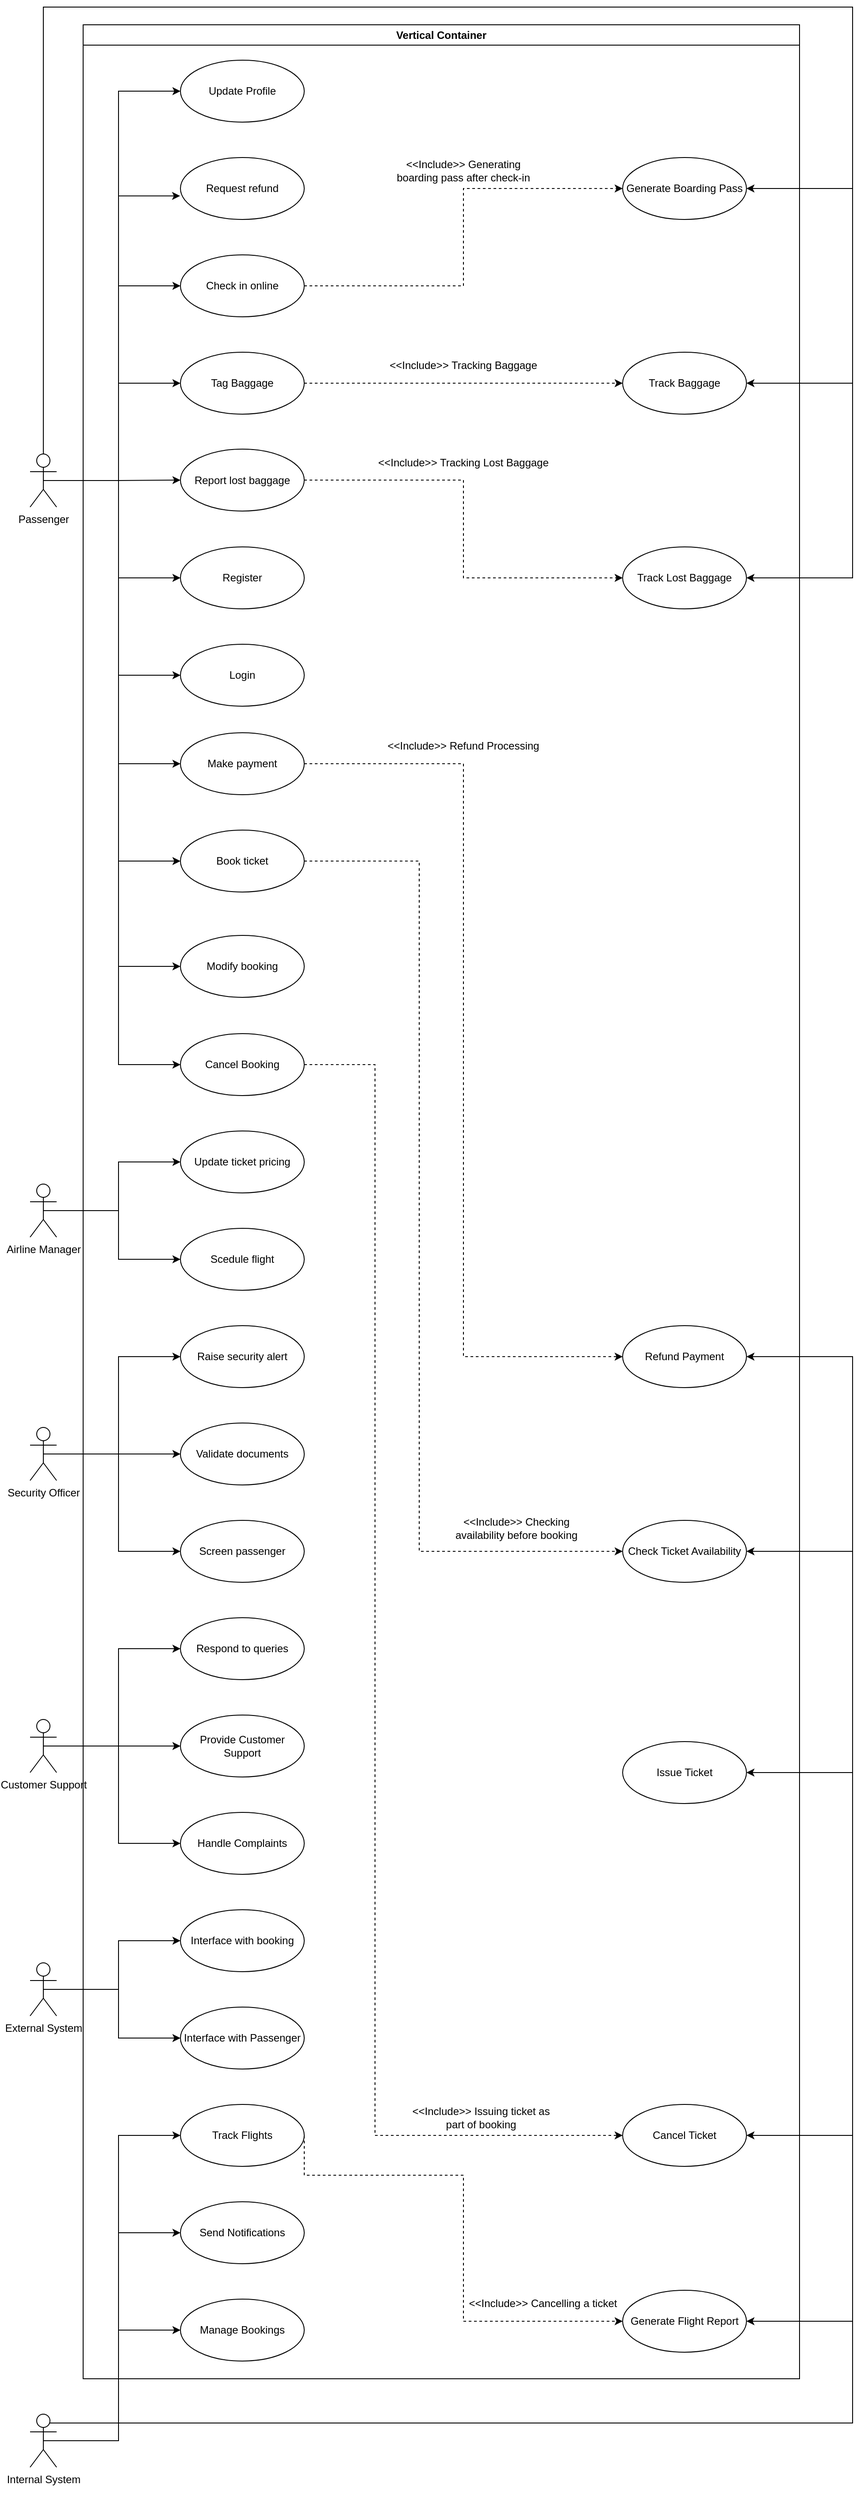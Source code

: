 <mxfile version="26.1.1">
  <diagram id="C5RBs43oDa-KdzZeNtuy" name="Page-1">
    <mxGraphModel dx="1313" dy="653" grid="1" gridSize="10" guides="1" tooltips="1" connect="1" arrows="1" fold="1" page="1" pageScale="1" pageWidth="827" pageHeight="1169" math="0" shadow="0">
      <root>
        <mxCell id="WIyWlLk6GJQsqaUBKTNV-0" />
        <mxCell id="WIyWlLk6GJQsqaUBKTNV-1" parent="WIyWlLk6GJQsqaUBKTNV-0" />
        <mxCell id="jpGYlBpaC6IZTMkHL4Mq-36" style="edgeStyle=orthogonalEdgeStyle;rounded=0;orthogonalLoop=1;jettySize=auto;html=1;exitX=0.5;exitY=0.5;exitDx=0;exitDy=0;exitPerimeter=0;entryX=0;entryY=0.5;entryDx=0;entryDy=0;" parent="WIyWlLk6GJQsqaUBKTNV-1" source="jpGYlBpaC6IZTMkHL4Mq-0" target="jpGYlBpaC6IZTMkHL4Mq-1" edge="1">
          <mxGeometry relative="1" as="geometry" />
        </mxCell>
        <mxCell id="jpGYlBpaC6IZTMkHL4Mq-38" style="edgeStyle=orthogonalEdgeStyle;rounded=0;orthogonalLoop=1;jettySize=auto;html=1;exitX=0.5;exitY=0.5;exitDx=0;exitDy=0;exitPerimeter=0;entryX=0;entryY=0.5;entryDx=0;entryDy=0;" parent="WIyWlLk6GJQsqaUBKTNV-1" source="jpGYlBpaC6IZTMkHL4Mq-0" target="jpGYlBpaC6IZTMkHL4Mq-3" edge="1">
          <mxGeometry relative="1" as="geometry" />
        </mxCell>
        <mxCell id="jpGYlBpaC6IZTMkHL4Mq-39" style="edgeStyle=orthogonalEdgeStyle;rounded=0;orthogonalLoop=1;jettySize=auto;html=1;exitX=0.5;exitY=0.5;exitDx=0;exitDy=0;exitPerimeter=0;entryX=0;entryY=0.5;entryDx=0;entryDy=0;" parent="WIyWlLk6GJQsqaUBKTNV-1" source="jpGYlBpaC6IZTMkHL4Mq-0" target="jpGYlBpaC6IZTMkHL4Mq-4" edge="1">
          <mxGeometry relative="1" as="geometry" />
        </mxCell>
        <mxCell id="jpGYlBpaC6IZTMkHL4Mq-40" style="edgeStyle=orthogonalEdgeStyle;rounded=0;orthogonalLoop=1;jettySize=auto;html=1;exitX=0.5;exitY=0.5;exitDx=0;exitDy=0;exitPerimeter=0;entryX=0;entryY=0.5;entryDx=0;entryDy=0;" parent="WIyWlLk6GJQsqaUBKTNV-1" source="jpGYlBpaC6IZTMkHL4Mq-0" target="jpGYlBpaC6IZTMkHL4Mq-5" edge="1">
          <mxGeometry relative="1" as="geometry" />
        </mxCell>
        <mxCell id="jpGYlBpaC6IZTMkHL4Mq-41" style="edgeStyle=orthogonalEdgeStyle;rounded=0;orthogonalLoop=1;jettySize=auto;html=1;exitX=0.5;exitY=0.5;exitDx=0;exitDy=0;exitPerimeter=0;entryX=0;entryY=0.5;entryDx=0;entryDy=0;" parent="WIyWlLk6GJQsqaUBKTNV-1" source="jpGYlBpaC6IZTMkHL4Mq-0" target="jpGYlBpaC6IZTMkHL4Mq-6" edge="1">
          <mxGeometry relative="1" as="geometry" />
        </mxCell>
        <mxCell id="jpGYlBpaC6IZTMkHL4Mq-42" style="edgeStyle=orthogonalEdgeStyle;rounded=0;orthogonalLoop=1;jettySize=auto;html=1;exitX=0.5;exitY=0.5;exitDx=0;exitDy=0;exitPerimeter=0;entryX=0;entryY=0.5;entryDx=0;entryDy=0;" parent="WIyWlLk6GJQsqaUBKTNV-1" source="jpGYlBpaC6IZTMkHL4Mq-0" target="jpGYlBpaC6IZTMkHL4Mq-7" edge="1">
          <mxGeometry relative="1" as="geometry" />
        </mxCell>
        <mxCell id="jpGYlBpaC6IZTMkHL4Mq-43" style="edgeStyle=orthogonalEdgeStyle;rounded=0;orthogonalLoop=1;jettySize=auto;html=1;exitX=0.5;exitY=0.5;exitDx=0;exitDy=0;exitPerimeter=0;entryX=0;entryY=0.5;entryDx=0;entryDy=0;" parent="WIyWlLk6GJQsqaUBKTNV-1" source="jpGYlBpaC6IZTMkHL4Mq-0" target="jpGYlBpaC6IZTMkHL4Mq-8" edge="1">
          <mxGeometry relative="1" as="geometry" />
        </mxCell>
        <mxCell id="jpGYlBpaC6IZTMkHL4Mq-44" style="edgeStyle=orthogonalEdgeStyle;rounded=0;orthogonalLoop=1;jettySize=auto;html=1;exitX=0.5;exitY=0.5;exitDx=0;exitDy=0;exitPerimeter=0;entryX=0;entryY=0.5;entryDx=0;entryDy=0;" parent="WIyWlLk6GJQsqaUBKTNV-1" source="jpGYlBpaC6IZTMkHL4Mq-0" target="jpGYlBpaC6IZTMkHL4Mq-9" edge="1">
          <mxGeometry relative="1" as="geometry" />
        </mxCell>
        <mxCell id="jpGYlBpaC6IZTMkHL4Mq-45" style="edgeStyle=orthogonalEdgeStyle;rounded=0;orthogonalLoop=1;jettySize=auto;html=1;exitX=0.5;exitY=0.5;exitDx=0;exitDy=0;exitPerimeter=0;entryX=0;entryY=0.5;entryDx=0;entryDy=0;" parent="WIyWlLk6GJQsqaUBKTNV-1" source="jpGYlBpaC6IZTMkHL4Mq-0" target="jpGYlBpaC6IZTMkHL4Mq-11" edge="1">
          <mxGeometry relative="1" as="geometry" />
        </mxCell>
        <mxCell id="jpGYlBpaC6IZTMkHL4Mq-47" style="edgeStyle=orthogonalEdgeStyle;rounded=0;orthogonalLoop=1;jettySize=auto;html=1;exitX=0.5;exitY=0.5;exitDx=0;exitDy=0;exitPerimeter=0;entryX=0;entryY=0.5;entryDx=0;entryDy=0;" parent="WIyWlLk6GJQsqaUBKTNV-1" source="jpGYlBpaC6IZTMkHL4Mq-0" target="jpGYlBpaC6IZTMkHL4Mq-12" edge="1">
          <mxGeometry relative="1" as="geometry" />
        </mxCell>
        <mxCell id="jpGYlBpaC6IZTMkHL4Mq-80" style="edgeStyle=orthogonalEdgeStyle;rounded=0;orthogonalLoop=1;jettySize=auto;html=1;exitX=0.5;exitY=0.5;exitDx=0;exitDy=0;exitPerimeter=0;entryX=1;entryY=0.5;entryDx=0;entryDy=0;" parent="WIyWlLk6GJQsqaUBKTNV-1" source="jpGYlBpaC6IZTMkHL4Mq-0" target="jpGYlBpaC6IZTMkHL4Mq-77" edge="1">
          <mxGeometry relative="1" as="geometry">
            <Array as="points">
              <mxPoint x="155" y="50" />
              <mxPoint x="1070" y="50" />
              <mxPoint x="1070" y="255" />
            </Array>
          </mxGeometry>
        </mxCell>
        <mxCell id="jpGYlBpaC6IZTMkHL4Mq-81" style="edgeStyle=orthogonalEdgeStyle;rounded=0;orthogonalLoop=1;jettySize=auto;html=1;exitX=0.5;exitY=0.5;exitDx=0;exitDy=0;exitPerimeter=0;entryX=1;entryY=0.5;entryDx=0;entryDy=0;" parent="WIyWlLk6GJQsqaUBKTNV-1" source="jpGYlBpaC6IZTMkHL4Mq-0" target="jpGYlBpaC6IZTMkHL4Mq-79" edge="1">
          <mxGeometry relative="1" as="geometry">
            <Array as="points">
              <mxPoint x="155" y="50" />
              <mxPoint x="1070" y="50" />
              <mxPoint x="1070" y="475" />
            </Array>
          </mxGeometry>
        </mxCell>
        <mxCell id="jpGYlBpaC6IZTMkHL4Mq-82" style="edgeStyle=orthogonalEdgeStyle;rounded=0;orthogonalLoop=1;jettySize=auto;html=1;exitX=0.5;exitY=0.5;exitDx=0;exitDy=0;exitPerimeter=0;entryX=1;entryY=0.5;entryDx=0;entryDy=0;" parent="WIyWlLk6GJQsqaUBKTNV-1" source="jpGYlBpaC6IZTMkHL4Mq-0" target="jpGYlBpaC6IZTMkHL4Mq-78" edge="1">
          <mxGeometry relative="1" as="geometry">
            <Array as="points">
              <mxPoint x="155" y="50" />
              <mxPoint x="1070" y="50" />
              <mxPoint x="1070" y="695" />
            </Array>
          </mxGeometry>
        </mxCell>
        <mxCell id="jpGYlBpaC6IZTMkHL4Mq-0" value="Passenger&lt;div&gt;&lt;br&gt;&lt;/div&gt;" style="shape=umlActor;verticalLabelPosition=bottom;verticalAlign=top;html=1;" parent="WIyWlLk6GJQsqaUBKTNV-1" vertex="1">
          <mxGeometry x="140" y="555" width="30" height="60" as="geometry" />
        </mxCell>
        <mxCell id="jpGYlBpaC6IZTMkHL4Mq-87" style="edgeStyle=orthogonalEdgeStyle;rounded=0;orthogonalLoop=1;jettySize=auto;html=1;exitX=1;exitY=0.5;exitDx=0;exitDy=0;entryX=0;entryY=0.5;entryDx=0;entryDy=0;dashed=1;" parent="WIyWlLk6GJQsqaUBKTNV-1" source="jpGYlBpaC6IZTMkHL4Mq-1" target="jpGYlBpaC6IZTMkHL4Mq-71" edge="1">
          <mxGeometry relative="1" as="geometry" />
        </mxCell>
        <mxCell id="jpGYlBpaC6IZTMkHL4Mq-1" value="Make payment" style="ellipse;whiteSpace=wrap;html=1;" parent="WIyWlLk6GJQsqaUBKTNV-1" vertex="1">
          <mxGeometry x="310" y="870" width="140" height="70" as="geometry" />
        </mxCell>
        <mxCell id="jpGYlBpaC6IZTMkHL4Mq-2" value="Request refund" style="ellipse;whiteSpace=wrap;html=1;" parent="WIyWlLk6GJQsqaUBKTNV-1" vertex="1">
          <mxGeometry x="310" y="220" width="140" height="70" as="geometry" />
        </mxCell>
        <mxCell id="jpGYlBpaC6IZTMkHL4Mq-83" style="edgeStyle=orthogonalEdgeStyle;rounded=0;orthogonalLoop=1;jettySize=auto;html=1;exitX=1;exitY=0.5;exitDx=0;exitDy=0;entryX=0;entryY=0.5;entryDx=0;entryDy=0;dashed=1;" parent="WIyWlLk6GJQsqaUBKTNV-1" source="jpGYlBpaC6IZTMkHL4Mq-3" target="jpGYlBpaC6IZTMkHL4Mq-77" edge="1">
          <mxGeometry relative="1" as="geometry" />
        </mxCell>
        <mxCell id="jpGYlBpaC6IZTMkHL4Mq-3" value="Check in online" style="ellipse;whiteSpace=wrap;html=1;" parent="WIyWlLk6GJQsqaUBKTNV-1" vertex="1">
          <mxGeometry x="310" y="330" width="140" height="70" as="geometry" />
        </mxCell>
        <mxCell id="jpGYlBpaC6IZTMkHL4Mq-84" style="edgeStyle=orthogonalEdgeStyle;rounded=0;orthogonalLoop=1;jettySize=auto;html=1;exitX=1;exitY=0.5;exitDx=0;exitDy=0;entryX=0;entryY=0.5;entryDx=0;entryDy=0;dashed=1;" parent="WIyWlLk6GJQsqaUBKTNV-1" source="jpGYlBpaC6IZTMkHL4Mq-4" target="jpGYlBpaC6IZTMkHL4Mq-79" edge="1">
          <mxGeometry relative="1" as="geometry" />
        </mxCell>
        <mxCell id="jpGYlBpaC6IZTMkHL4Mq-4" value="Tag Baggage" style="ellipse;whiteSpace=wrap;html=1;" parent="WIyWlLk6GJQsqaUBKTNV-1" vertex="1">
          <mxGeometry x="310" y="440" width="140" height="70" as="geometry" />
        </mxCell>
        <mxCell id="jpGYlBpaC6IZTMkHL4Mq-85" style="edgeStyle=orthogonalEdgeStyle;rounded=0;orthogonalLoop=1;jettySize=auto;html=1;exitX=1;exitY=0.5;exitDx=0;exitDy=0;entryX=0;entryY=0.5;entryDx=0;entryDy=0;dashed=1;" parent="WIyWlLk6GJQsqaUBKTNV-1" source="jpGYlBpaC6IZTMkHL4Mq-5" target="jpGYlBpaC6IZTMkHL4Mq-78" edge="1">
          <mxGeometry relative="1" as="geometry" />
        </mxCell>
        <mxCell id="jpGYlBpaC6IZTMkHL4Mq-5" value="Report lost baggage" style="ellipse;whiteSpace=wrap;html=1;" parent="WIyWlLk6GJQsqaUBKTNV-1" vertex="1">
          <mxGeometry x="310" y="549.5" width="140" height="70" as="geometry" />
        </mxCell>
        <mxCell id="jpGYlBpaC6IZTMkHL4Mq-6" value="Register" style="ellipse;whiteSpace=wrap;html=1;" parent="WIyWlLk6GJQsqaUBKTNV-1" vertex="1">
          <mxGeometry x="310" y="660" width="140" height="70" as="geometry" />
        </mxCell>
        <mxCell id="jpGYlBpaC6IZTMkHL4Mq-7" value="Login" style="ellipse;whiteSpace=wrap;html=1;" parent="WIyWlLk6GJQsqaUBKTNV-1" vertex="1">
          <mxGeometry x="310" y="770" width="140" height="70" as="geometry" />
        </mxCell>
        <mxCell id="jpGYlBpaC6IZTMkHL4Mq-8" value="Update Profile" style="ellipse;whiteSpace=wrap;html=1;" parent="WIyWlLk6GJQsqaUBKTNV-1" vertex="1">
          <mxGeometry x="310" y="110" width="140" height="70" as="geometry" />
        </mxCell>
        <mxCell id="jpGYlBpaC6IZTMkHL4Mq-88" style="edgeStyle=orthogonalEdgeStyle;rounded=0;orthogonalLoop=1;jettySize=auto;html=1;exitX=1;exitY=0.5;exitDx=0;exitDy=0;entryX=0;entryY=0.5;entryDx=0;entryDy=0;dashed=1;" parent="WIyWlLk6GJQsqaUBKTNV-1" source="jpGYlBpaC6IZTMkHL4Mq-9" target="jpGYlBpaC6IZTMkHL4Mq-70" edge="1">
          <mxGeometry relative="1" as="geometry">
            <Array as="points">
              <mxPoint x="580" y="1015" />
              <mxPoint x="580" y="1795" />
            </Array>
          </mxGeometry>
        </mxCell>
        <mxCell id="jpGYlBpaC6IZTMkHL4Mq-9" value="Book ticket" style="ellipse;whiteSpace=wrap;html=1;" parent="WIyWlLk6GJQsqaUBKTNV-1" vertex="1">
          <mxGeometry x="310" y="980" width="140" height="70" as="geometry" />
        </mxCell>
        <mxCell id="jpGYlBpaC6IZTMkHL4Mq-11" value="Modify booking" style="ellipse;whiteSpace=wrap;html=1;" parent="WIyWlLk6GJQsqaUBKTNV-1" vertex="1">
          <mxGeometry x="310" y="1099" width="140" height="70" as="geometry" />
        </mxCell>
        <mxCell id="jpGYlBpaC6IZTMkHL4Mq-89" style="edgeStyle=orthogonalEdgeStyle;rounded=0;orthogonalLoop=1;jettySize=auto;html=1;exitX=1;exitY=0.5;exitDx=0;exitDy=0;entryX=0;entryY=0.5;entryDx=0;entryDy=0;dashed=1;" parent="WIyWlLk6GJQsqaUBKTNV-1" source="jpGYlBpaC6IZTMkHL4Mq-12" target="jpGYlBpaC6IZTMkHL4Mq-68" edge="1">
          <mxGeometry relative="1" as="geometry">
            <Array as="points">
              <mxPoint x="530" y="1245" />
              <mxPoint x="530" y="2455" />
            </Array>
          </mxGeometry>
        </mxCell>
        <mxCell id="jpGYlBpaC6IZTMkHL4Mq-12" value="Cancel Booking" style="ellipse;whiteSpace=wrap;html=1;" parent="WIyWlLk6GJQsqaUBKTNV-1" vertex="1">
          <mxGeometry x="310" y="1210" width="140" height="70" as="geometry" />
        </mxCell>
        <mxCell id="jpGYlBpaC6IZTMkHL4Mq-13" value="Update ticket pricing" style="ellipse;whiteSpace=wrap;html=1;" parent="WIyWlLk6GJQsqaUBKTNV-1" vertex="1">
          <mxGeometry x="310" y="1320" width="140" height="70" as="geometry" />
        </mxCell>
        <mxCell id="jpGYlBpaC6IZTMkHL4Mq-14" value="Scedule flight" style="ellipse;whiteSpace=wrap;html=1;" parent="WIyWlLk6GJQsqaUBKTNV-1" vertex="1">
          <mxGeometry x="310" y="1430" width="140" height="70" as="geometry" />
        </mxCell>
        <mxCell id="jpGYlBpaC6IZTMkHL4Mq-15" value="Raise security alert" style="ellipse;whiteSpace=wrap;html=1;" parent="WIyWlLk6GJQsqaUBKTNV-1" vertex="1">
          <mxGeometry x="310" y="1540" width="140" height="70" as="geometry" />
        </mxCell>
        <mxCell id="jpGYlBpaC6IZTMkHL4Mq-16" value="Validate documents" style="ellipse;whiteSpace=wrap;html=1;" parent="WIyWlLk6GJQsqaUBKTNV-1" vertex="1">
          <mxGeometry x="310" y="1650" width="140" height="70" as="geometry" />
        </mxCell>
        <mxCell id="jpGYlBpaC6IZTMkHL4Mq-17" value="Screen passenger" style="ellipse;whiteSpace=wrap;html=1;" parent="WIyWlLk6GJQsqaUBKTNV-1" vertex="1">
          <mxGeometry x="310" y="1760" width="140" height="70" as="geometry" />
        </mxCell>
        <mxCell id="jpGYlBpaC6IZTMkHL4Mq-18" value="Respond to queries" style="ellipse;whiteSpace=wrap;html=1;" parent="WIyWlLk6GJQsqaUBKTNV-1" vertex="1">
          <mxGeometry x="310" y="1870" width="140" height="70" as="geometry" />
        </mxCell>
        <mxCell id="jpGYlBpaC6IZTMkHL4Mq-19" value="Provide Customer Support" style="ellipse;whiteSpace=wrap;html=1;" parent="WIyWlLk6GJQsqaUBKTNV-1" vertex="1">
          <mxGeometry x="310" y="1980" width="140" height="70" as="geometry" />
        </mxCell>
        <mxCell id="jpGYlBpaC6IZTMkHL4Mq-20" value="Handle Complaints" style="ellipse;whiteSpace=wrap;html=1;" parent="WIyWlLk6GJQsqaUBKTNV-1" vertex="1">
          <mxGeometry x="310" y="2090" width="140" height="70" as="geometry" />
        </mxCell>
        <mxCell id="jpGYlBpaC6IZTMkHL4Mq-21" value="Interface with booking" style="ellipse;whiteSpace=wrap;html=1;" parent="WIyWlLk6GJQsqaUBKTNV-1" vertex="1">
          <mxGeometry x="310" y="2200" width="140" height="70" as="geometry" />
        </mxCell>
        <mxCell id="jpGYlBpaC6IZTMkHL4Mq-22" value="Interface with Passenger" style="ellipse;whiteSpace=wrap;html=1;" parent="WIyWlLk6GJQsqaUBKTNV-1" vertex="1">
          <mxGeometry x="310" y="2310" width="140" height="70" as="geometry" />
        </mxCell>
        <mxCell id="jpGYlBpaC6IZTMkHL4Mq-90" style="edgeStyle=orthogonalEdgeStyle;rounded=0;orthogonalLoop=1;jettySize=auto;html=1;exitX=1;exitY=0.5;exitDx=0;exitDy=0;entryX=0;entryY=0.5;entryDx=0;entryDy=0;dashed=1;" parent="WIyWlLk6GJQsqaUBKTNV-1" source="jpGYlBpaC6IZTMkHL4Mq-23" target="jpGYlBpaC6IZTMkHL4Mq-67" edge="1">
          <mxGeometry relative="1" as="geometry">
            <Array as="points">
              <mxPoint x="450" y="2500" />
              <mxPoint x="630" y="2500" />
              <mxPoint x="630" y="2665" />
            </Array>
          </mxGeometry>
        </mxCell>
        <mxCell id="jpGYlBpaC6IZTMkHL4Mq-23" value="Track Flights" style="ellipse;whiteSpace=wrap;html=1;" parent="WIyWlLk6GJQsqaUBKTNV-1" vertex="1">
          <mxGeometry x="310" y="2420" width="140" height="70" as="geometry" />
        </mxCell>
        <mxCell id="jpGYlBpaC6IZTMkHL4Mq-24" value="Send Notifications" style="ellipse;whiteSpace=wrap;html=1;" parent="WIyWlLk6GJQsqaUBKTNV-1" vertex="1">
          <mxGeometry x="310" y="2530" width="140" height="70" as="geometry" />
        </mxCell>
        <mxCell id="jpGYlBpaC6IZTMkHL4Mq-25" value="Manage Bookings" style="ellipse;whiteSpace=wrap;html=1;" parent="WIyWlLk6GJQsqaUBKTNV-1" vertex="1">
          <mxGeometry x="310" y="2640" width="140" height="70" as="geometry" />
        </mxCell>
        <mxCell id="jpGYlBpaC6IZTMkHL4Mq-37" style="edgeStyle=orthogonalEdgeStyle;rounded=0;orthogonalLoop=1;jettySize=auto;html=1;exitX=0.5;exitY=0.5;exitDx=0;exitDy=0;exitPerimeter=0;entryX=-0.003;entryY=0.62;entryDx=0;entryDy=0;entryPerimeter=0;" parent="WIyWlLk6GJQsqaUBKTNV-1" source="jpGYlBpaC6IZTMkHL4Mq-0" target="jpGYlBpaC6IZTMkHL4Mq-2" edge="1">
          <mxGeometry relative="1" as="geometry" />
        </mxCell>
        <mxCell id="jpGYlBpaC6IZTMkHL4Mq-49" style="edgeStyle=orthogonalEdgeStyle;rounded=0;orthogonalLoop=1;jettySize=auto;html=1;exitX=0.5;exitY=0.5;exitDx=0;exitDy=0;exitPerimeter=0;entryX=0;entryY=0.5;entryDx=0;entryDy=0;" parent="WIyWlLk6GJQsqaUBKTNV-1" source="jpGYlBpaC6IZTMkHL4Mq-48" target="jpGYlBpaC6IZTMkHL4Mq-13" edge="1">
          <mxGeometry relative="1" as="geometry" />
        </mxCell>
        <mxCell id="jpGYlBpaC6IZTMkHL4Mq-50" style="edgeStyle=orthogonalEdgeStyle;rounded=0;orthogonalLoop=1;jettySize=auto;html=1;exitX=0.5;exitY=0.5;exitDx=0;exitDy=0;exitPerimeter=0;entryX=0;entryY=0.5;entryDx=0;entryDy=0;" parent="WIyWlLk6GJQsqaUBKTNV-1" source="jpGYlBpaC6IZTMkHL4Mq-48" target="jpGYlBpaC6IZTMkHL4Mq-14" edge="1">
          <mxGeometry relative="1" as="geometry" />
        </mxCell>
        <mxCell id="jpGYlBpaC6IZTMkHL4Mq-48" value="&lt;div&gt;Airline Manager&lt;/div&gt;&lt;div&gt;&lt;br&gt;&lt;/div&gt;" style="shape=umlActor;verticalLabelPosition=bottom;verticalAlign=top;html=1;" parent="WIyWlLk6GJQsqaUBKTNV-1" vertex="1">
          <mxGeometry x="140" y="1380" width="30" height="60" as="geometry" />
        </mxCell>
        <mxCell id="jpGYlBpaC6IZTMkHL4Mq-53" style="edgeStyle=orthogonalEdgeStyle;rounded=0;orthogonalLoop=1;jettySize=auto;html=1;exitX=0.5;exitY=0.5;exitDx=0;exitDy=0;exitPerimeter=0;entryX=0;entryY=0.5;entryDx=0;entryDy=0;" parent="WIyWlLk6GJQsqaUBKTNV-1" source="jpGYlBpaC6IZTMkHL4Mq-52" target="jpGYlBpaC6IZTMkHL4Mq-15" edge="1">
          <mxGeometry relative="1" as="geometry" />
        </mxCell>
        <mxCell id="jpGYlBpaC6IZTMkHL4Mq-54" style="edgeStyle=orthogonalEdgeStyle;rounded=0;orthogonalLoop=1;jettySize=auto;html=1;exitX=0.5;exitY=0.5;exitDx=0;exitDy=0;exitPerimeter=0;entryX=0;entryY=0.5;entryDx=0;entryDy=0;" parent="WIyWlLk6GJQsqaUBKTNV-1" source="jpGYlBpaC6IZTMkHL4Mq-52" target="jpGYlBpaC6IZTMkHL4Mq-16" edge="1">
          <mxGeometry relative="1" as="geometry" />
        </mxCell>
        <mxCell id="jpGYlBpaC6IZTMkHL4Mq-55" style="edgeStyle=orthogonalEdgeStyle;rounded=0;orthogonalLoop=1;jettySize=auto;html=1;exitX=0.5;exitY=0.5;exitDx=0;exitDy=0;exitPerimeter=0;entryX=0;entryY=0.5;entryDx=0;entryDy=0;" parent="WIyWlLk6GJQsqaUBKTNV-1" source="jpGYlBpaC6IZTMkHL4Mq-52" target="jpGYlBpaC6IZTMkHL4Mq-17" edge="1">
          <mxGeometry relative="1" as="geometry" />
        </mxCell>
        <mxCell id="jpGYlBpaC6IZTMkHL4Mq-52" value="&lt;div&gt;Security Officer&lt;/div&gt;&lt;div&gt;&lt;br&gt;&lt;/div&gt;" style="shape=umlActor;verticalLabelPosition=bottom;verticalAlign=top;html=1;" parent="WIyWlLk6GJQsqaUBKTNV-1" vertex="1">
          <mxGeometry x="140" y="1655" width="30" height="60" as="geometry" />
        </mxCell>
        <mxCell id="jpGYlBpaC6IZTMkHL4Mq-57" style="edgeStyle=orthogonalEdgeStyle;rounded=0;orthogonalLoop=1;jettySize=auto;html=1;exitX=0.5;exitY=0.5;exitDx=0;exitDy=0;exitPerimeter=0;" parent="WIyWlLk6GJQsqaUBKTNV-1" source="jpGYlBpaC6IZTMkHL4Mq-56" target="jpGYlBpaC6IZTMkHL4Mq-18" edge="1">
          <mxGeometry relative="1" as="geometry">
            <Array as="points">
              <mxPoint x="240" y="2015" />
              <mxPoint x="240" y="1905" />
            </Array>
          </mxGeometry>
        </mxCell>
        <mxCell id="jpGYlBpaC6IZTMkHL4Mq-58" style="edgeStyle=orthogonalEdgeStyle;rounded=0;orthogonalLoop=1;jettySize=auto;html=1;exitX=0.5;exitY=0.5;exitDx=0;exitDy=0;exitPerimeter=0;entryX=0;entryY=0.5;entryDx=0;entryDy=0;" parent="WIyWlLk6GJQsqaUBKTNV-1" source="jpGYlBpaC6IZTMkHL4Mq-56" target="jpGYlBpaC6IZTMkHL4Mq-19" edge="1">
          <mxGeometry relative="1" as="geometry" />
        </mxCell>
        <mxCell id="jpGYlBpaC6IZTMkHL4Mq-60" style="edgeStyle=orthogonalEdgeStyle;rounded=0;orthogonalLoop=1;jettySize=auto;html=1;exitX=0.5;exitY=0.5;exitDx=0;exitDy=0;exitPerimeter=0;entryX=0;entryY=0.5;entryDx=0;entryDy=0;" parent="WIyWlLk6GJQsqaUBKTNV-1" source="jpGYlBpaC6IZTMkHL4Mq-56" target="jpGYlBpaC6IZTMkHL4Mq-20" edge="1">
          <mxGeometry relative="1" as="geometry" />
        </mxCell>
        <mxCell id="jpGYlBpaC6IZTMkHL4Mq-56" value="&lt;div&gt;Customer Support&lt;/div&gt;" style="shape=umlActor;verticalLabelPosition=bottom;verticalAlign=top;html=1;" parent="WIyWlLk6GJQsqaUBKTNV-1" vertex="1">
          <mxGeometry x="140" y="1985" width="30" height="60" as="geometry" />
        </mxCell>
        <mxCell id="jpGYlBpaC6IZTMkHL4Mq-61" style="edgeStyle=orthogonalEdgeStyle;rounded=0;orthogonalLoop=1;jettySize=auto;html=1;exitX=0.5;exitY=0.5;exitDx=0;exitDy=0;exitPerimeter=0;entryX=0;entryY=0.5;entryDx=0;entryDy=0;" parent="WIyWlLk6GJQsqaUBKTNV-1" source="jpGYlBpaC6IZTMkHL4Mq-59" target="jpGYlBpaC6IZTMkHL4Mq-21" edge="1">
          <mxGeometry relative="1" as="geometry" />
        </mxCell>
        <mxCell id="jpGYlBpaC6IZTMkHL4Mq-62" style="edgeStyle=orthogonalEdgeStyle;rounded=0;orthogonalLoop=1;jettySize=auto;html=1;exitX=0.5;exitY=0.5;exitDx=0;exitDy=0;exitPerimeter=0;entryX=0;entryY=0.5;entryDx=0;entryDy=0;" parent="WIyWlLk6GJQsqaUBKTNV-1" source="jpGYlBpaC6IZTMkHL4Mq-59" target="jpGYlBpaC6IZTMkHL4Mq-22" edge="1">
          <mxGeometry relative="1" as="geometry" />
        </mxCell>
        <mxCell id="jpGYlBpaC6IZTMkHL4Mq-59" value="&lt;div&gt;External System&lt;/div&gt;&lt;div&gt;&lt;br&gt;&lt;/div&gt;" style="shape=umlActor;verticalLabelPosition=bottom;verticalAlign=top;html=1;" parent="WIyWlLk6GJQsqaUBKTNV-1" vertex="1">
          <mxGeometry x="140" y="2260" width="30" height="60" as="geometry" />
        </mxCell>
        <mxCell id="jpGYlBpaC6IZTMkHL4Mq-64" style="edgeStyle=orthogonalEdgeStyle;rounded=0;orthogonalLoop=1;jettySize=auto;html=1;exitX=0.5;exitY=0.5;exitDx=0;exitDy=0;exitPerimeter=0;entryX=0;entryY=0.5;entryDx=0;entryDy=0;" parent="WIyWlLk6GJQsqaUBKTNV-1" source="jpGYlBpaC6IZTMkHL4Mq-63" target="jpGYlBpaC6IZTMkHL4Mq-23" edge="1">
          <mxGeometry relative="1" as="geometry" />
        </mxCell>
        <mxCell id="jpGYlBpaC6IZTMkHL4Mq-65" style="edgeStyle=orthogonalEdgeStyle;rounded=0;orthogonalLoop=1;jettySize=auto;html=1;exitX=0.5;exitY=0.5;exitDx=0;exitDy=0;exitPerimeter=0;entryX=0;entryY=0.5;entryDx=0;entryDy=0;" parent="WIyWlLk6GJQsqaUBKTNV-1" source="jpGYlBpaC6IZTMkHL4Mq-63" target="jpGYlBpaC6IZTMkHL4Mq-24" edge="1">
          <mxGeometry relative="1" as="geometry" />
        </mxCell>
        <mxCell id="jpGYlBpaC6IZTMkHL4Mq-66" style="edgeStyle=orthogonalEdgeStyle;rounded=0;orthogonalLoop=1;jettySize=auto;html=1;exitX=0.5;exitY=0.5;exitDx=0;exitDy=0;exitPerimeter=0;entryX=0;entryY=0.5;entryDx=0;entryDy=0;" parent="WIyWlLk6GJQsqaUBKTNV-1" source="jpGYlBpaC6IZTMkHL4Mq-63" target="jpGYlBpaC6IZTMkHL4Mq-25" edge="1">
          <mxGeometry relative="1" as="geometry" />
        </mxCell>
        <mxCell id="jpGYlBpaC6IZTMkHL4Mq-72" style="edgeStyle=orthogonalEdgeStyle;rounded=0;orthogonalLoop=1;jettySize=auto;html=1;exitX=0.5;exitY=0.5;exitDx=0;exitDy=0;exitPerimeter=0;entryX=1;entryY=0.5;entryDx=0;entryDy=0;" parent="WIyWlLk6GJQsqaUBKTNV-1" source="jpGYlBpaC6IZTMkHL4Mq-63" target="jpGYlBpaC6IZTMkHL4Mq-67" edge="1">
          <mxGeometry relative="1" as="geometry">
            <Array as="points">
              <mxPoint x="1070" y="2780" />
              <mxPoint x="1070" y="2665" />
            </Array>
          </mxGeometry>
        </mxCell>
        <mxCell id="jpGYlBpaC6IZTMkHL4Mq-73" style="edgeStyle=orthogonalEdgeStyle;rounded=0;orthogonalLoop=1;jettySize=auto;html=1;exitX=0.5;exitY=0.5;exitDx=0;exitDy=0;exitPerimeter=0;entryX=1;entryY=0.5;entryDx=0;entryDy=0;" parent="WIyWlLk6GJQsqaUBKTNV-1" source="jpGYlBpaC6IZTMkHL4Mq-63" target="jpGYlBpaC6IZTMkHL4Mq-68" edge="1">
          <mxGeometry relative="1" as="geometry">
            <Array as="points">
              <mxPoint x="1070" y="2780" />
              <mxPoint x="1070" y="2455" />
            </Array>
          </mxGeometry>
        </mxCell>
        <mxCell id="jpGYlBpaC6IZTMkHL4Mq-74" style="edgeStyle=orthogonalEdgeStyle;rounded=0;orthogonalLoop=1;jettySize=auto;html=1;exitX=0.5;exitY=0.5;exitDx=0;exitDy=0;exitPerimeter=0;entryX=1;entryY=0.5;entryDx=0;entryDy=0;" parent="WIyWlLk6GJQsqaUBKTNV-1" source="jpGYlBpaC6IZTMkHL4Mq-63" target="jpGYlBpaC6IZTMkHL4Mq-69" edge="1">
          <mxGeometry relative="1" as="geometry">
            <Array as="points">
              <mxPoint x="1070" y="2780" />
              <mxPoint x="1070" y="2045" />
            </Array>
          </mxGeometry>
        </mxCell>
        <mxCell id="jpGYlBpaC6IZTMkHL4Mq-75" style="edgeStyle=orthogonalEdgeStyle;rounded=0;orthogonalLoop=1;jettySize=auto;html=1;exitX=0.5;exitY=0.5;exitDx=0;exitDy=0;exitPerimeter=0;entryX=1;entryY=0.5;entryDx=0;entryDy=0;" parent="WIyWlLk6GJQsqaUBKTNV-1" source="jpGYlBpaC6IZTMkHL4Mq-63" target="jpGYlBpaC6IZTMkHL4Mq-70" edge="1">
          <mxGeometry relative="1" as="geometry">
            <Array as="points">
              <mxPoint x="1070" y="2780" />
              <mxPoint x="1070" y="1795" />
            </Array>
          </mxGeometry>
        </mxCell>
        <mxCell id="jpGYlBpaC6IZTMkHL4Mq-76" style="edgeStyle=orthogonalEdgeStyle;rounded=0;orthogonalLoop=1;jettySize=auto;html=1;exitX=0.5;exitY=0.5;exitDx=0;exitDy=0;exitPerimeter=0;entryX=1;entryY=0.5;entryDx=0;entryDy=0;" parent="WIyWlLk6GJQsqaUBKTNV-1" source="jpGYlBpaC6IZTMkHL4Mq-63" target="jpGYlBpaC6IZTMkHL4Mq-71" edge="1">
          <mxGeometry relative="1" as="geometry">
            <Array as="points">
              <mxPoint x="1070" y="2780" />
              <mxPoint x="1070" y="1575" />
            </Array>
          </mxGeometry>
        </mxCell>
        <mxCell id="jpGYlBpaC6IZTMkHL4Mq-63" value="&lt;div&gt;Internal System&lt;/div&gt;&lt;div&gt;&lt;br&gt;&lt;/div&gt;" style="shape=umlActor;verticalLabelPosition=bottom;verticalAlign=top;html=1;" parent="WIyWlLk6GJQsqaUBKTNV-1" vertex="1">
          <mxGeometry x="140" y="2770" width="30" height="60" as="geometry" />
        </mxCell>
        <mxCell id="jpGYlBpaC6IZTMkHL4Mq-67" value="Generate Flight Report" style="ellipse;whiteSpace=wrap;html=1;" parent="WIyWlLk6GJQsqaUBKTNV-1" vertex="1">
          <mxGeometry x="810" y="2630" width="140" height="70" as="geometry" />
        </mxCell>
        <mxCell id="jpGYlBpaC6IZTMkHL4Mq-68" value="Cancel Ticket" style="ellipse;whiteSpace=wrap;html=1;" parent="WIyWlLk6GJQsqaUBKTNV-1" vertex="1">
          <mxGeometry x="810" y="2420" width="140" height="70" as="geometry" />
        </mxCell>
        <mxCell id="jpGYlBpaC6IZTMkHL4Mq-69" value="Issue Ticket" style="ellipse;whiteSpace=wrap;html=1;" parent="WIyWlLk6GJQsqaUBKTNV-1" vertex="1">
          <mxGeometry x="810" y="2010" width="140" height="70" as="geometry" />
        </mxCell>
        <mxCell id="jpGYlBpaC6IZTMkHL4Mq-70" value="Check Ticket Availability" style="ellipse;whiteSpace=wrap;html=1;" parent="WIyWlLk6GJQsqaUBKTNV-1" vertex="1">
          <mxGeometry x="810" y="1760" width="140" height="70" as="geometry" />
        </mxCell>
        <mxCell id="jpGYlBpaC6IZTMkHL4Mq-71" value="Refund Payment" style="ellipse;whiteSpace=wrap;html=1;" parent="WIyWlLk6GJQsqaUBKTNV-1" vertex="1">
          <mxGeometry x="810" y="1540" width="140" height="70" as="geometry" />
        </mxCell>
        <mxCell id="jpGYlBpaC6IZTMkHL4Mq-77" value="Generate Boarding Pass" style="ellipse;whiteSpace=wrap;html=1;" parent="WIyWlLk6GJQsqaUBKTNV-1" vertex="1">
          <mxGeometry x="810" y="220" width="140" height="70" as="geometry" />
        </mxCell>
        <mxCell id="jpGYlBpaC6IZTMkHL4Mq-78" value="Track&lt;span style=&quot;background-color: transparent; color: light-dark(rgb(0, 0, 0), rgb(255, 255, 255));&quot;&gt;&amp;nbsp;Lost Baggage&lt;/span&gt;" style="ellipse;whiteSpace=wrap;html=1;" parent="WIyWlLk6GJQsqaUBKTNV-1" vertex="1">
          <mxGeometry x="810" y="660" width="140" height="70" as="geometry" />
        </mxCell>
        <mxCell id="jpGYlBpaC6IZTMkHL4Mq-79" value="Track&lt;span style=&quot;background-color: transparent; color: light-dark(rgb(0, 0, 0), rgb(255, 255, 255));&quot;&gt;&amp;nbsp;Baggage&lt;/span&gt;" style="ellipse;whiteSpace=wrap;html=1;" parent="WIyWlLk6GJQsqaUBKTNV-1" vertex="1">
          <mxGeometry x="810" y="440" width="140" height="70" as="geometry" />
        </mxCell>
        <mxCell id="jpGYlBpaC6IZTMkHL4Mq-91" value="&amp;lt;&amp;lt;Include&amp;gt;&amp;gt; Generating boarding pass after check-in" style="text;html=1;align=center;verticalAlign=middle;whiteSpace=wrap;rounded=0;" parent="WIyWlLk6GJQsqaUBKTNV-1" vertex="1">
          <mxGeometry x="550" y="220" width="160" height="30" as="geometry" />
        </mxCell>
        <mxCell id="jpGYlBpaC6IZTMkHL4Mq-92" value="&amp;lt;&amp;lt;Include&amp;gt;&amp;gt; Tracking Baggage" style="text;html=1;align=center;verticalAlign=middle;whiteSpace=wrap;rounded=0;" parent="WIyWlLk6GJQsqaUBKTNV-1" vertex="1">
          <mxGeometry x="540" y="440" width="180" height="30" as="geometry" />
        </mxCell>
        <mxCell id="jpGYlBpaC6IZTMkHL4Mq-93" value="&amp;lt;&amp;lt;Include&amp;gt;&amp;gt; Tracking Lost Baggage" style="text;html=1;align=center;verticalAlign=middle;whiteSpace=wrap;rounded=0;" parent="WIyWlLk6GJQsqaUBKTNV-1" vertex="1">
          <mxGeometry x="530" y="549.5" width="200" height="30" as="geometry" />
        </mxCell>
        <mxCell id="jpGYlBpaC6IZTMkHL4Mq-94" value="&amp;lt;&amp;lt;Include&amp;gt;&amp;gt; Refund Processing" style="text;html=1;align=center;verticalAlign=middle;whiteSpace=wrap;rounded=0;" parent="WIyWlLk6GJQsqaUBKTNV-1" vertex="1">
          <mxGeometry x="540" y="870" width="180" height="30" as="geometry" />
        </mxCell>
        <mxCell id="jpGYlBpaC6IZTMkHL4Mq-95" value="&amp;lt;&amp;lt;Include&amp;gt;&amp;gt; Checking availability before booking" style="text;html=1;align=center;verticalAlign=middle;whiteSpace=wrap;rounded=0;" parent="WIyWlLk6GJQsqaUBKTNV-1" vertex="1">
          <mxGeometry x="600" y="1754" width="180" height="30" as="geometry" />
        </mxCell>
        <mxCell id="jpGYlBpaC6IZTMkHL4Mq-96" value="&amp;lt;&amp;lt;Include&amp;gt;&amp;gt; Issuing ticket as part of booking" style="text;html=1;align=center;verticalAlign=middle;whiteSpace=wrap;rounded=0;" parent="WIyWlLk6GJQsqaUBKTNV-1" vertex="1">
          <mxGeometry x="560" y="2420" width="180" height="30" as="geometry" />
        </mxCell>
        <mxCell id="jpGYlBpaC6IZTMkHL4Mq-97" value="&amp;lt;&amp;lt;Include&amp;gt;&amp;gt; Cancelling a ticket" style="text;html=1;align=center;verticalAlign=middle;whiteSpace=wrap;rounded=0;" parent="WIyWlLk6GJQsqaUBKTNV-1" vertex="1">
          <mxGeometry x="630" y="2630" width="180" height="30" as="geometry" />
        </mxCell>
        <mxCell id="w0EtpRbxB8n_aAW0LlUN-0" value="Vertical Container" style="swimlane;whiteSpace=wrap;html=1;" vertex="1" parent="WIyWlLk6GJQsqaUBKTNV-1">
          <mxGeometry x="200" y="70" width="810" height="2660" as="geometry" />
        </mxCell>
      </root>
    </mxGraphModel>
  </diagram>
</mxfile>
